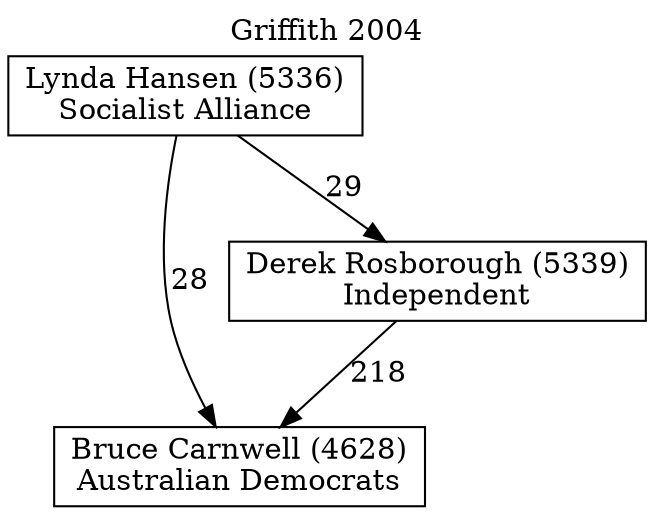 // House preference flow
digraph "Bruce Carnwell (4628)_Griffith_2004" {
	graph [label="Griffith 2004" labelloc=t mclimit=10]
	node [shape=box]
	"Bruce Carnwell (4628)" [label="Bruce Carnwell (4628)
Australian Democrats"]
	"Derek Rosborough (5339)" [label="Derek Rosborough (5339)
Independent"]
	"Lynda Hansen (5336)" [label="Lynda Hansen (5336)
Socialist Alliance"]
	"Derek Rosborough (5339)" -> "Bruce Carnwell (4628)" [label=218]
	"Lynda Hansen (5336)" -> "Derek Rosborough (5339)" [label=29]
	"Lynda Hansen (5336)" -> "Bruce Carnwell (4628)" [label=28]
}
